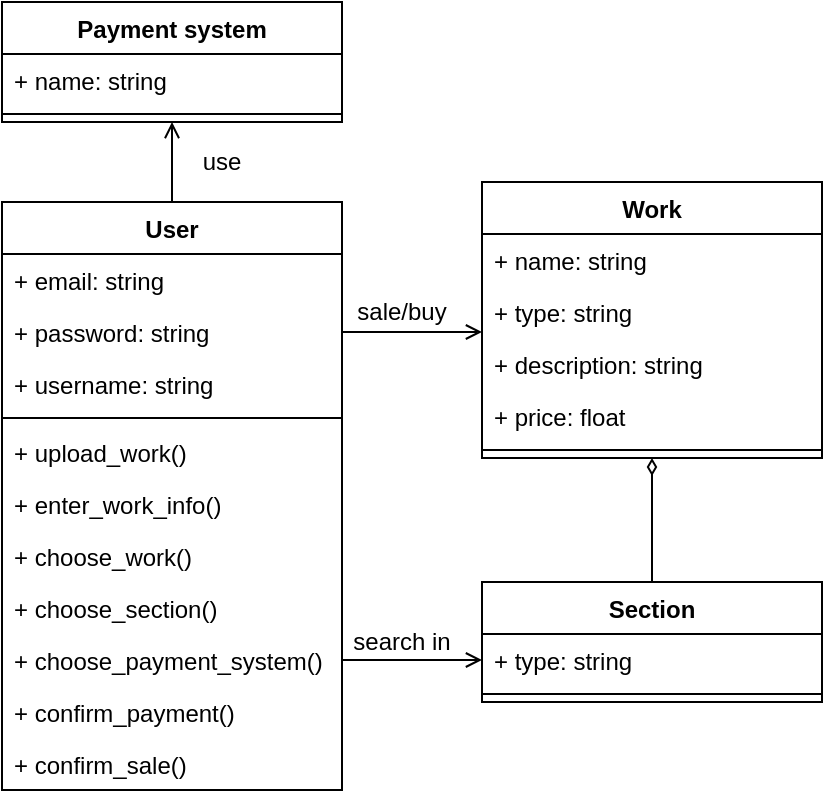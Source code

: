<mxfile version="20.5.3"><diagram id="3cpQmSPwKwGxJ8PmZLuN" name="Страница 1"><mxGraphModel dx="831" dy="476" grid="1" gridSize="10" guides="1" tooltips="1" connect="1" arrows="1" fold="1" page="1" pageScale="1" pageWidth="827" pageHeight="1169" math="0" shadow="0"><root><mxCell id="0"/><mxCell id="1" parent="0"/><mxCell id="Ir3YZcGca_79-X61fWZi-52" style="edgeStyle=orthogonalEdgeStyle;rounded=0;orthogonalLoop=1;jettySize=auto;html=1;entryX=0.5;entryY=1;entryDx=0;entryDy=0;endArrow=open;endFill=0;" edge="1" parent="1" source="Ir3YZcGca_79-X61fWZi-5" target="Ir3YZcGca_79-X61fWZi-40"><mxGeometry relative="1" as="geometry"/></mxCell><mxCell id="Ir3YZcGca_79-X61fWZi-5" value="User" style="swimlane;fontStyle=1;align=center;verticalAlign=top;childLayout=stackLayout;horizontal=1;startSize=26;horizontalStack=0;resizeParent=1;resizeParentMax=0;resizeLast=0;collapsible=1;marginBottom=0;" vertex="1" parent="1"><mxGeometry x="170" y="520" width="170" height="294" as="geometry"/></mxCell><mxCell id="Ir3YZcGca_79-X61fWZi-6" value="+ email: string" style="text;strokeColor=none;fillColor=none;align=left;verticalAlign=top;spacingLeft=4;spacingRight=4;overflow=hidden;rotatable=0;points=[[0,0.5],[1,0.5]];portConstraint=eastwest;" vertex="1" parent="Ir3YZcGca_79-X61fWZi-5"><mxGeometry y="26" width="170" height="26" as="geometry"/></mxCell><mxCell id="Ir3YZcGca_79-X61fWZi-17" value="+ password: string" style="text;strokeColor=none;fillColor=none;align=left;verticalAlign=top;spacingLeft=4;spacingRight=4;overflow=hidden;rotatable=0;points=[[0,0.5],[1,0.5]];portConstraint=eastwest;" vertex="1" parent="Ir3YZcGca_79-X61fWZi-5"><mxGeometry y="52" width="170" height="26" as="geometry"/></mxCell><mxCell id="Ir3YZcGca_79-X61fWZi-16" value="+ username: string" style="text;strokeColor=none;fillColor=none;align=left;verticalAlign=top;spacingLeft=4;spacingRight=4;overflow=hidden;rotatable=0;points=[[0,0.5],[1,0.5]];portConstraint=eastwest;" vertex="1" parent="Ir3YZcGca_79-X61fWZi-5"><mxGeometry y="78" width="170" height="26" as="geometry"/></mxCell><mxCell id="Ir3YZcGca_79-X61fWZi-7" value="" style="line;strokeWidth=1;fillColor=none;align=left;verticalAlign=middle;spacingTop=-1;spacingLeft=3;spacingRight=3;rotatable=0;labelPosition=right;points=[];portConstraint=eastwest;strokeColor=inherit;" vertex="1" parent="Ir3YZcGca_79-X61fWZi-5"><mxGeometry y="104" width="170" height="8" as="geometry"/></mxCell><mxCell id="Ir3YZcGca_79-X61fWZi-8" value="+ upload_work()" style="text;strokeColor=none;fillColor=none;align=left;verticalAlign=top;spacingLeft=4;spacingRight=4;overflow=hidden;rotatable=0;points=[[0,0.5],[1,0.5]];portConstraint=eastwest;" vertex="1" parent="Ir3YZcGca_79-X61fWZi-5"><mxGeometry y="112" width="170" height="26" as="geometry"/></mxCell><mxCell id="Ir3YZcGca_79-X61fWZi-66" value="+ enter_work_info()" style="text;strokeColor=none;fillColor=none;align=left;verticalAlign=top;spacingLeft=4;spacingRight=4;overflow=hidden;rotatable=0;points=[[0,0.5],[1,0.5]];portConstraint=eastwest;" vertex="1" parent="Ir3YZcGca_79-X61fWZi-5"><mxGeometry y="138" width="170" height="26" as="geometry"/></mxCell><mxCell id="Ir3YZcGca_79-X61fWZi-18" value="+ choose_work()" style="text;strokeColor=none;fillColor=none;align=left;verticalAlign=top;spacingLeft=4;spacingRight=4;overflow=hidden;rotatable=0;points=[[0,0.5],[1,0.5]];portConstraint=eastwest;" vertex="1" parent="Ir3YZcGca_79-X61fWZi-5"><mxGeometry y="164" width="170" height="26" as="geometry"/></mxCell><mxCell id="Ir3YZcGca_79-X61fWZi-64" value="+ choose_section()" style="text;strokeColor=none;fillColor=none;align=left;verticalAlign=top;spacingLeft=4;spacingRight=4;overflow=hidden;rotatable=0;points=[[0,0.5],[1,0.5]];portConstraint=eastwest;" vertex="1" parent="Ir3YZcGca_79-X61fWZi-5"><mxGeometry y="190" width="170" height="26" as="geometry"/></mxCell><mxCell id="Ir3YZcGca_79-X61fWZi-19" value="+ choose_payment_system()" style="text;strokeColor=none;fillColor=none;align=left;verticalAlign=top;spacingLeft=4;spacingRight=4;overflow=hidden;rotatable=0;points=[[0,0.5],[1,0.5]];portConstraint=eastwest;" vertex="1" parent="Ir3YZcGca_79-X61fWZi-5"><mxGeometry y="216" width="170" height="26" as="geometry"/></mxCell><mxCell id="Ir3YZcGca_79-X61fWZi-21" value="+ confirm_payment()" style="text;strokeColor=none;fillColor=none;align=left;verticalAlign=top;spacingLeft=4;spacingRight=4;overflow=hidden;rotatable=0;points=[[0,0.5],[1,0.5]];portConstraint=eastwest;" vertex="1" parent="Ir3YZcGca_79-X61fWZi-5"><mxGeometry y="242" width="170" height="26" as="geometry"/></mxCell><mxCell id="Ir3YZcGca_79-X61fWZi-67" value="+ confirm_sale()" style="text;strokeColor=none;fillColor=none;align=left;verticalAlign=top;spacingLeft=4;spacingRight=4;overflow=hidden;rotatable=0;points=[[0,0.5],[1,0.5]];portConstraint=eastwest;" vertex="1" parent="Ir3YZcGca_79-X61fWZi-5"><mxGeometry y="268" width="170" height="26" as="geometry"/></mxCell><mxCell id="Ir3YZcGca_79-X61fWZi-62" style="edgeStyle=orthogonalEdgeStyle;rounded=0;orthogonalLoop=1;jettySize=auto;html=1;entryX=0.5;entryY=1;entryDx=0;entryDy=0;endArrow=diamondThin;endFill=0;" edge="1" parent="1" source="Ir3YZcGca_79-X61fWZi-22" target="Ir3YZcGca_79-X61fWZi-45"><mxGeometry relative="1" as="geometry"/></mxCell><mxCell id="Ir3YZcGca_79-X61fWZi-22" value="Section" style="swimlane;fontStyle=1;align=center;verticalAlign=top;childLayout=stackLayout;horizontal=1;startSize=26;horizontalStack=0;resizeParent=1;resizeParentMax=0;resizeLast=0;collapsible=1;marginBottom=0;" vertex="1" parent="1"><mxGeometry x="410" y="710" width="170" height="60" as="geometry"/></mxCell><mxCell id="Ir3YZcGca_79-X61fWZi-24" value="+ type: string" style="text;strokeColor=none;fillColor=none;align=left;verticalAlign=top;spacingLeft=4;spacingRight=4;overflow=hidden;rotatable=0;points=[[0,0.5],[1,0.5]];portConstraint=eastwest;" vertex="1" parent="Ir3YZcGca_79-X61fWZi-22"><mxGeometry y="26" width="170" height="26" as="geometry"/></mxCell><mxCell id="Ir3YZcGca_79-X61fWZi-26" value="" style="line;strokeWidth=1;fillColor=none;align=left;verticalAlign=middle;spacingTop=-1;spacingLeft=3;spacingRight=3;rotatable=0;labelPosition=right;points=[];portConstraint=eastwest;strokeColor=inherit;" vertex="1" parent="Ir3YZcGca_79-X61fWZi-22"><mxGeometry y="52" width="170" height="8" as="geometry"/></mxCell><mxCell id="Ir3YZcGca_79-X61fWZi-40" value="Payment system" style="swimlane;fontStyle=1;align=center;verticalAlign=top;childLayout=stackLayout;horizontal=1;startSize=26;horizontalStack=0;resizeParent=1;resizeParentMax=0;resizeLast=0;collapsible=1;marginBottom=0;" vertex="1" parent="1"><mxGeometry x="170" y="420" width="170" height="60" as="geometry"/></mxCell><mxCell id="Ir3YZcGca_79-X61fWZi-41" value="+ name: string" style="text;strokeColor=none;fillColor=none;align=left;verticalAlign=top;spacingLeft=4;spacingRight=4;overflow=hidden;rotatable=0;points=[[0,0.5],[1,0.5]];portConstraint=eastwest;" vertex="1" parent="Ir3YZcGca_79-X61fWZi-40"><mxGeometry y="26" width="170" height="26" as="geometry"/></mxCell><mxCell id="Ir3YZcGca_79-X61fWZi-42" value="" style="line;strokeWidth=1;fillColor=none;align=left;verticalAlign=middle;spacingTop=-1;spacingLeft=3;spacingRight=3;rotatable=0;labelPosition=right;points=[];portConstraint=eastwest;strokeColor=inherit;" vertex="1" parent="Ir3YZcGca_79-X61fWZi-40"><mxGeometry y="52" width="170" height="8" as="geometry"/></mxCell><mxCell id="Ir3YZcGca_79-X61fWZi-45" value="Work" style="swimlane;fontStyle=1;align=center;verticalAlign=top;childLayout=stackLayout;horizontal=1;startSize=26;horizontalStack=0;resizeParent=1;resizeParentMax=0;resizeLast=0;collapsible=1;marginBottom=0;" vertex="1" parent="1"><mxGeometry x="410" y="510" width="170" height="138" as="geometry"/></mxCell><mxCell id="Ir3YZcGca_79-X61fWZi-46" value="+ name: string" style="text;strokeColor=none;fillColor=none;align=left;verticalAlign=top;spacingLeft=4;spacingRight=4;overflow=hidden;rotatable=0;points=[[0,0.5],[1,0.5]];portConstraint=eastwest;" vertex="1" parent="Ir3YZcGca_79-X61fWZi-45"><mxGeometry y="26" width="170" height="26" as="geometry"/></mxCell><mxCell id="Ir3YZcGca_79-X61fWZi-47" value="+ type: string" style="text;strokeColor=none;fillColor=none;align=left;verticalAlign=top;spacingLeft=4;spacingRight=4;overflow=hidden;rotatable=0;points=[[0,0.5],[1,0.5]];portConstraint=eastwest;" vertex="1" parent="Ir3YZcGca_79-X61fWZi-45"><mxGeometry y="52" width="170" height="26" as="geometry"/></mxCell><mxCell id="Ir3YZcGca_79-X61fWZi-48" value="+ description: string" style="text;strokeColor=none;fillColor=none;align=left;verticalAlign=top;spacingLeft=4;spacingRight=4;overflow=hidden;rotatable=0;points=[[0,0.5],[1,0.5]];portConstraint=eastwest;" vertex="1" parent="Ir3YZcGca_79-X61fWZi-45"><mxGeometry y="78" width="170" height="26" as="geometry"/></mxCell><mxCell id="Ir3YZcGca_79-X61fWZi-49" value="+ price: float" style="text;strokeColor=none;fillColor=none;align=left;verticalAlign=top;spacingLeft=4;spacingRight=4;overflow=hidden;rotatable=0;points=[[0,0.5],[1,0.5]];portConstraint=eastwest;" vertex="1" parent="Ir3YZcGca_79-X61fWZi-45"><mxGeometry y="104" width="170" height="26" as="geometry"/></mxCell><mxCell id="Ir3YZcGca_79-X61fWZi-50" value="" style="line;strokeWidth=1;fillColor=none;align=left;verticalAlign=middle;spacingTop=-1;spacingLeft=3;spacingRight=3;rotatable=0;labelPosition=right;points=[];portConstraint=eastwest;strokeColor=inherit;" vertex="1" parent="Ir3YZcGca_79-X61fWZi-45"><mxGeometry y="130" width="170" height="8" as="geometry"/></mxCell><mxCell id="Ir3YZcGca_79-X61fWZi-54" value="use" style="text;html=1;strokeColor=none;fillColor=none;align=center;verticalAlign=middle;whiteSpace=wrap;rounded=0;" vertex="1" parent="1"><mxGeometry x="250" y="490" width="60" height="20" as="geometry"/></mxCell><mxCell id="Ir3YZcGca_79-X61fWZi-57" style="edgeStyle=orthogonalEdgeStyle;rounded=0;orthogonalLoop=1;jettySize=auto;html=1;entryX=0;entryY=0.5;entryDx=0;entryDy=0;endArrow=open;endFill=0;" edge="1" parent="1" source="Ir3YZcGca_79-X61fWZi-19" target="Ir3YZcGca_79-X61fWZi-24"><mxGeometry relative="1" as="geometry"/></mxCell><mxCell id="Ir3YZcGca_79-X61fWZi-58" value="search in" style="text;html=1;strokeColor=none;fillColor=none;align=center;verticalAlign=middle;whiteSpace=wrap;rounded=0;" vertex="1" parent="1"><mxGeometry x="340" y="730" width="60" height="20" as="geometry"/></mxCell><mxCell id="Ir3YZcGca_79-X61fWZi-60" style="edgeStyle=orthogonalEdgeStyle;rounded=0;orthogonalLoop=1;jettySize=auto;html=1;endArrow=open;endFill=0;" edge="1" parent="1" source="Ir3YZcGca_79-X61fWZi-17"><mxGeometry relative="1" as="geometry"><mxPoint x="410" y="585" as="targetPoint"/></mxGeometry></mxCell><mxCell id="Ir3YZcGca_79-X61fWZi-61" value="sale/buy" style="text;html=1;strokeColor=none;fillColor=none;align=center;verticalAlign=middle;whiteSpace=wrap;rounded=0;" vertex="1" parent="1"><mxGeometry x="340" y="565" width="60" height="20" as="geometry"/></mxCell></root></mxGraphModel></diagram></mxfile>
